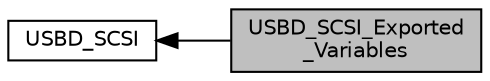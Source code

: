 digraph "USBD_SCSI_Exported_Variables"
{
  edge [fontname="Helvetica",fontsize="10",labelfontname="Helvetica",labelfontsize="10"];
  node [fontname="Helvetica",fontsize="10",shape=record];
  rankdir=LR;
  Node1 [label="USBD_SCSI",height=0.2,width=0.4,color="black", fillcolor="white", style="filled",URL="$group___u_s_b_d___s_c_s_i.html",tooltip="header file for the storage disk file "];
  Node0 [label="USBD_SCSI_Exported\l_Variables",height=0.2,width=0.4,color="black", fillcolor="grey75", style="filled", fontcolor="black"];
  Node1->Node0 [shape=plaintext, dir="back", style="solid"];
}
